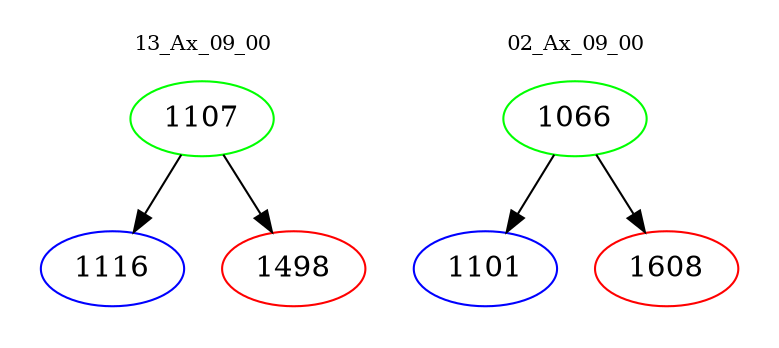 digraph{
subgraph cluster_0 {
color = white
label = "13_Ax_09_00";
fontsize=10;
T0_1107 [label="1107", color="green"]
T0_1107 -> T0_1116 [color="black"]
T0_1116 [label="1116", color="blue"]
T0_1107 -> T0_1498 [color="black"]
T0_1498 [label="1498", color="red"]
}
subgraph cluster_1 {
color = white
label = "02_Ax_09_00";
fontsize=10;
T1_1066 [label="1066", color="green"]
T1_1066 -> T1_1101 [color="black"]
T1_1101 [label="1101", color="blue"]
T1_1066 -> T1_1608 [color="black"]
T1_1608 [label="1608", color="red"]
}
}

